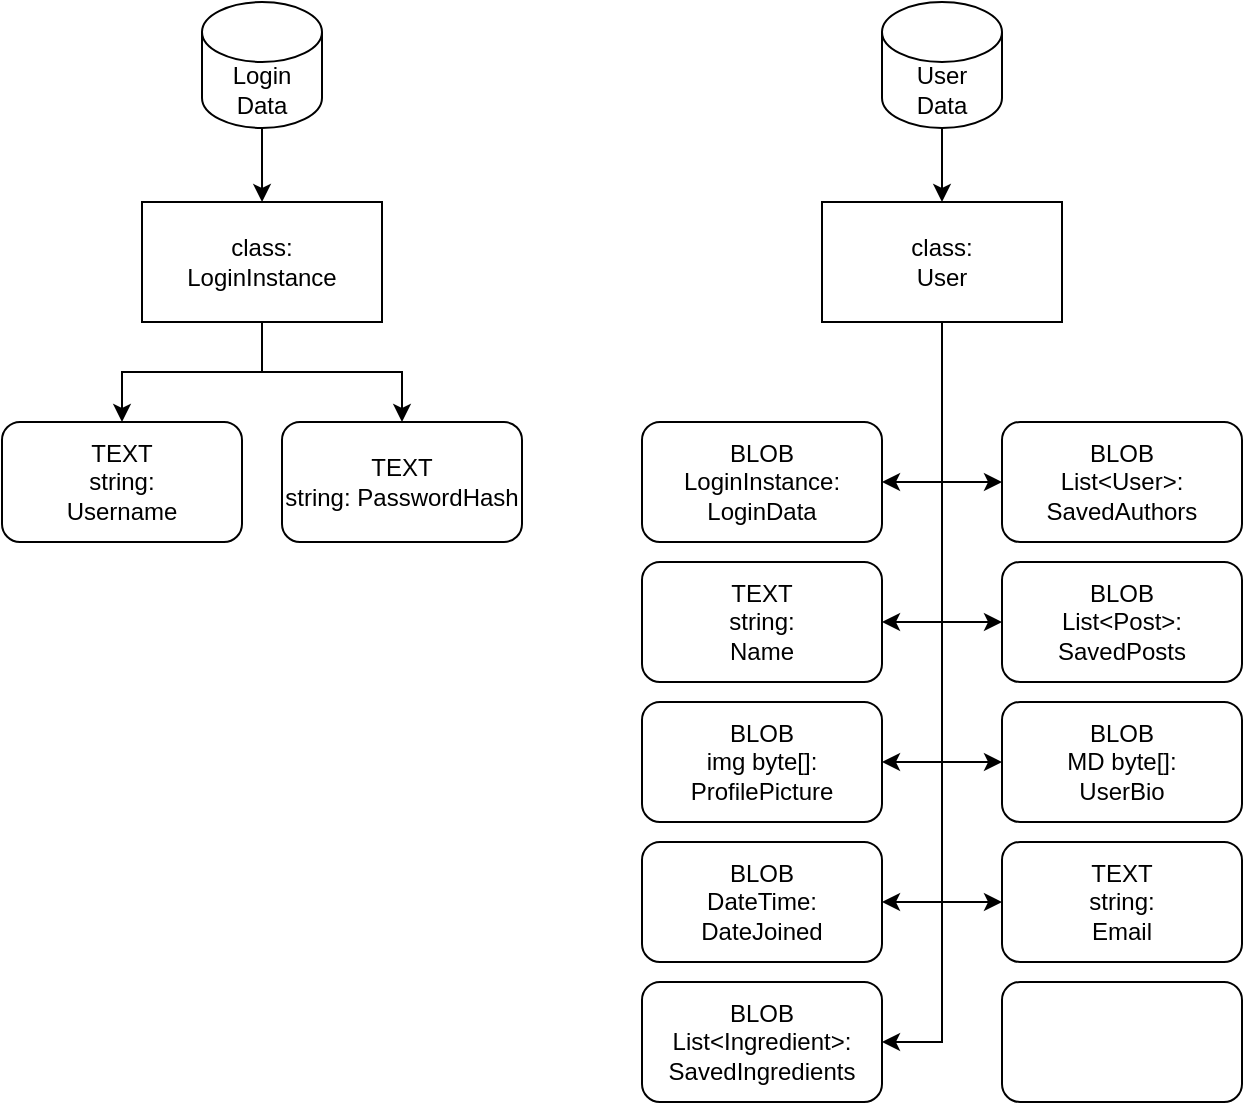 <mxfile version="13.8.3" type="github">
  <diagram id="rKWR-PEDPzwSMtpK3gOk" name="Page-1">
    <mxGraphModel dx="981" dy="554" grid="1" gridSize="10" guides="1" tooltips="1" connect="1" arrows="1" fold="1" page="1" pageScale="1" pageWidth="827" pageHeight="1169" math="0" shadow="0">
      <root>
        <mxCell id="0" />
        <mxCell id="1" parent="0" />
        <mxCell id="TNfIFTZdhsq6mBwcs1WV-8" value="" style="edgeStyle=orthogonalEdgeStyle;rounded=0;orthogonalLoop=1;jettySize=auto;html=1;" edge="1" parent="1" source="TNfIFTZdhsq6mBwcs1WV-6">
          <mxGeometry relative="1" as="geometry">
            <mxPoint x="130.034" y="100" as="targetPoint" />
          </mxGeometry>
        </mxCell>
        <mxCell id="TNfIFTZdhsq6mBwcs1WV-6" value="Login Data" style="shape=cylinder3;whiteSpace=wrap;html=1;boundedLbl=1;backgroundOutline=1;size=15;" vertex="1" parent="1">
          <mxGeometry x="100" width="60" height="63" as="geometry" />
        </mxCell>
        <mxCell id="TNfIFTZdhsq6mBwcs1WV-12" style="edgeStyle=orthogonalEdgeStyle;rounded=0;orthogonalLoop=1;jettySize=auto;html=1;" edge="1" parent="1" source="TNfIFTZdhsq6mBwcs1WV-10" target="TNfIFTZdhsq6mBwcs1WV-11">
          <mxGeometry relative="1" as="geometry" />
        </mxCell>
        <mxCell id="TNfIFTZdhsq6mBwcs1WV-14" style="edgeStyle=orthogonalEdgeStyle;rounded=0;orthogonalLoop=1;jettySize=auto;html=1;" edge="1" parent="1" source="TNfIFTZdhsq6mBwcs1WV-10" target="TNfIFTZdhsq6mBwcs1WV-13">
          <mxGeometry relative="1" as="geometry" />
        </mxCell>
        <mxCell id="TNfIFTZdhsq6mBwcs1WV-10" value="&lt;div&gt;class:&lt;/div&gt;&lt;div&gt;LoginInstance&lt;/div&gt;" style="rounded=0;whiteSpace=wrap;html=1;" vertex="1" parent="1">
          <mxGeometry x="70" y="100" width="120" height="60" as="geometry" />
        </mxCell>
        <mxCell id="TNfIFTZdhsq6mBwcs1WV-11" value="&lt;div&gt;TEXT&lt;br&gt;&lt;/div&gt;&lt;div&gt;string:&lt;/div&gt;&lt;div&gt;Username&lt;/div&gt;" style="rounded=1;whiteSpace=wrap;html=1;" vertex="1" parent="1">
          <mxGeometry y="210" width="120" height="60" as="geometry" />
        </mxCell>
        <mxCell id="TNfIFTZdhsq6mBwcs1WV-13" value="&lt;div&gt;TEXT&lt;br&gt;&lt;/div&gt;&lt;div&gt;string: PasswordHash&lt;/div&gt;" style="rounded=1;whiteSpace=wrap;html=1;" vertex="1" parent="1">
          <mxGeometry x="140" y="210" width="120" height="60" as="geometry" />
        </mxCell>
        <mxCell id="TNfIFTZdhsq6mBwcs1WV-17" value="" style="edgeStyle=orthogonalEdgeStyle;rounded=0;orthogonalLoop=1;jettySize=auto;html=1;" edge="1" parent="1" source="TNfIFTZdhsq6mBwcs1WV-15" target="TNfIFTZdhsq6mBwcs1WV-16">
          <mxGeometry relative="1" as="geometry" />
        </mxCell>
        <mxCell id="TNfIFTZdhsq6mBwcs1WV-15" value="&lt;div&gt;User&lt;/div&gt;&lt;div&gt;Data&lt;br&gt;&lt;/div&gt;" style="shape=cylinder3;whiteSpace=wrap;html=1;boundedLbl=1;backgroundOutline=1;size=15;" vertex="1" parent="1">
          <mxGeometry x="440" width="60" height="63" as="geometry" />
        </mxCell>
        <mxCell id="TNfIFTZdhsq6mBwcs1WV-24" style="edgeStyle=orthogonalEdgeStyle;orthogonalLoop=1;jettySize=auto;html=1;rounded=0;" edge="1" parent="1" source="TNfIFTZdhsq6mBwcs1WV-16" target="TNfIFTZdhsq6mBwcs1WV-23">
          <mxGeometry relative="1" as="geometry">
            <Array as="points">
              <mxPoint x="470" y="240" />
            </Array>
          </mxGeometry>
        </mxCell>
        <mxCell id="TNfIFTZdhsq6mBwcs1WV-27" style="edgeStyle=orthogonalEdgeStyle;rounded=0;orthogonalLoop=1;jettySize=auto;html=1;" edge="1" parent="1" source="TNfIFTZdhsq6mBwcs1WV-16" target="TNfIFTZdhsq6mBwcs1WV-25">
          <mxGeometry relative="1" as="geometry">
            <Array as="points">
              <mxPoint x="470" y="310" />
            </Array>
          </mxGeometry>
        </mxCell>
        <mxCell id="TNfIFTZdhsq6mBwcs1WV-29" style="edgeStyle=orthogonalEdgeStyle;rounded=0;orthogonalLoop=1;jettySize=auto;html=1;entryX=1;entryY=0.5;entryDx=0;entryDy=0;" edge="1" parent="1" source="TNfIFTZdhsq6mBwcs1WV-16" target="TNfIFTZdhsq6mBwcs1WV-28">
          <mxGeometry relative="1" as="geometry" />
        </mxCell>
        <mxCell id="TNfIFTZdhsq6mBwcs1WV-32" style="edgeStyle=orthogonalEdgeStyle;rounded=0;orthogonalLoop=1;jettySize=auto;html=1;entryX=1;entryY=0.5;entryDx=0;entryDy=0;" edge="1" parent="1" source="TNfIFTZdhsq6mBwcs1WV-16" target="TNfIFTZdhsq6mBwcs1WV-30">
          <mxGeometry relative="1" as="geometry" />
        </mxCell>
        <mxCell id="TNfIFTZdhsq6mBwcs1WV-33" style="edgeStyle=orthogonalEdgeStyle;rounded=0;orthogonalLoop=1;jettySize=auto;html=1;entryX=1;entryY=0.5;entryDx=0;entryDy=0;" edge="1" parent="1" source="TNfIFTZdhsq6mBwcs1WV-16" target="TNfIFTZdhsq6mBwcs1WV-31">
          <mxGeometry relative="1" as="geometry" />
        </mxCell>
        <mxCell id="TNfIFTZdhsq6mBwcs1WV-35" style="edgeStyle=orthogonalEdgeStyle;rounded=0;orthogonalLoop=1;jettySize=auto;html=1;entryX=0;entryY=0.5;entryDx=0;entryDy=0;" edge="1" parent="1" source="TNfIFTZdhsq6mBwcs1WV-16" target="TNfIFTZdhsq6mBwcs1WV-34">
          <mxGeometry relative="1" as="geometry" />
        </mxCell>
        <mxCell id="TNfIFTZdhsq6mBwcs1WV-37" style="edgeStyle=orthogonalEdgeStyle;rounded=0;orthogonalLoop=1;jettySize=auto;html=1;entryX=0;entryY=0.5;entryDx=0;entryDy=0;" edge="1" parent="1" source="TNfIFTZdhsq6mBwcs1WV-16" target="TNfIFTZdhsq6mBwcs1WV-36">
          <mxGeometry relative="1" as="geometry" />
        </mxCell>
        <mxCell id="TNfIFTZdhsq6mBwcs1WV-40" style="edgeStyle=orthogonalEdgeStyle;rounded=0;orthogonalLoop=1;jettySize=auto;html=1;entryX=0;entryY=0.5;entryDx=0;entryDy=0;" edge="1" parent="1" source="TNfIFTZdhsq6mBwcs1WV-16" target="TNfIFTZdhsq6mBwcs1WV-38">
          <mxGeometry relative="1" as="geometry" />
        </mxCell>
        <mxCell id="TNfIFTZdhsq6mBwcs1WV-42" style="edgeStyle=orthogonalEdgeStyle;rounded=0;orthogonalLoop=1;jettySize=auto;html=1;entryX=0;entryY=0.5;entryDx=0;entryDy=0;" edge="1" parent="1" source="TNfIFTZdhsq6mBwcs1WV-16" target="TNfIFTZdhsq6mBwcs1WV-41">
          <mxGeometry relative="1" as="geometry" />
        </mxCell>
        <mxCell id="TNfIFTZdhsq6mBwcs1WV-16" value="&lt;div&gt;class:&lt;/div&gt;&lt;div&gt;User&lt;br&gt;&lt;/div&gt;" style="rounded=0;whiteSpace=wrap;html=1;" vertex="1" parent="1">
          <mxGeometry x="410" y="100" width="120" height="60" as="geometry" />
        </mxCell>
        <mxCell id="TNfIFTZdhsq6mBwcs1WV-23" value="&lt;div&gt;BLOB&lt;/div&gt;&lt;div&gt;LoginInstance:&lt;/div&gt;&lt;div&gt;LoginData&lt;br&gt;&lt;/div&gt;" style="rounded=1;whiteSpace=wrap;html=1;" vertex="1" parent="1">
          <mxGeometry x="320" y="210" width="120" height="60" as="geometry" />
        </mxCell>
        <mxCell id="TNfIFTZdhsq6mBwcs1WV-25" value="&lt;div&gt;TEXT&lt;/div&gt;&lt;div&gt;string:&lt;/div&gt;&lt;div&gt;Name&lt;br&gt;&lt;/div&gt;" style="rounded=1;whiteSpace=wrap;html=1;" vertex="1" parent="1">
          <mxGeometry x="320" y="280" width="120" height="60" as="geometry" />
        </mxCell>
        <mxCell id="TNfIFTZdhsq6mBwcs1WV-28" value="&lt;div&gt;BLOB&lt;/div&gt;&lt;div&gt;img byte[]:&lt;br&gt;&lt;/div&gt;&lt;div&gt;ProfilePicture&lt;br&gt;&lt;/div&gt;" style="rounded=1;whiteSpace=wrap;html=1;" vertex="1" parent="1">
          <mxGeometry x="320" y="350" width="120" height="60" as="geometry" />
        </mxCell>
        <mxCell id="TNfIFTZdhsq6mBwcs1WV-30" value="&lt;div&gt;BLOB&lt;/div&gt;&lt;div&gt;DateTime:&lt;/div&gt;&lt;div&gt;DateJoined&lt;br&gt;&lt;/div&gt;" style="rounded=1;whiteSpace=wrap;html=1;" vertex="1" parent="1">
          <mxGeometry x="320" y="420" width="120" height="60" as="geometry" />
        </mxCell>
        <mxCell id="TNfIFTZdhsq6mBwcs1WV-31" value="&lt;div&gt;BLOB&lt;/div&gt;&lt;div&gt;List&amp;lt;Ingredient&amp;gt;:&lt;/div&gt;&lt;div&gt;SavedIngredients&lt;br&gt;&lt;/div&gt;" style="rounded=1;whiteSpace=wrap;html=1;" vertex="1" parent="1">
          <mxGeometry x="320" y="490" width="120" height="60" as="geometry" />
        </mxCell>
        <mxCell id="TNfIFTZdhsq6mBwcs1WV-34" value="&lt;div&gt;BLOB&lt;/div&gt;&lt;div&gt;List&amp;lt;User&amp;gt;:&lt;/div&gt;&lt;div&gt;SavedAuthors&lt;br&gt;&lt;/div&gt;" style="rounded=1;whiteSpace=wrap;html=1;" vertex="1" parent="1">
          <mxGeometry x="500" y="210" width="120" height="60" as="geometry" />
        </mxCell>
        <mxCell id="TNfIFTZdhsq6mBwcs1WV-36" value="&lt;div&gt;BLOB&lt;/div&gt;&lt;div&gt;List&amp;lt;Post&amp;gt;:&lt;/div&gt;&lt;div&gt;SavedPosts&lt;br&gt;&lt;/div&gt;" style="rounded=1;whiteSpace=wrap;html=1;" vertex="1" parent="1">
          <mxGeometry x="500" y="280" width="120" height="60" as="geometry" />
        </mxCell>
        <mxCell id="TNfIFTZdhsq6mBwcs1WV-38" value="&lt;div&gt;BLOB&lt;/div&gt;&lt;div&gt;MD byte[]:&lt;br&gt;&lt;/div&gt;&lt;div&gt;UserBio&lt;br&gt;&lt;/div&gt;" style="rounded=1;whiteSpace=wrap;html=1;" vertex="1" parent="1">
          <mxGeometry x="500" y="350" width="120" height="60" as="geometry" />
        </mxCell>
        <mxCell id="TNfIFTZdhsq6mBwcs1WV-41" value="&lt;div&gt;TEXT&lt;/div&gt;&lt;div&gt;string:&lt;/div&gt;&lt;div&gt;Email&lt;br&gt;&lt;/div&gt;" style="rounded=1;whiteSpace=wrap;html=1;" vertex="1" parent="1">
          <mxGeometry x="500" y="420" width="120" height="60" as="geometry" />
        </mxCell>
        <mxCell id="TNfIFTZdhsq6mBwcs1WV-43" value="" style="rounded=1;whiteSpace=wrap;html=1;" vertex="1" parent="1">
          <mxGeometry x="500" y="490" width="120" height="60" as="geometry" />
        </mxCell>
      </root>
    </mxGraphModel>
  </diagram>
</mxfile>
